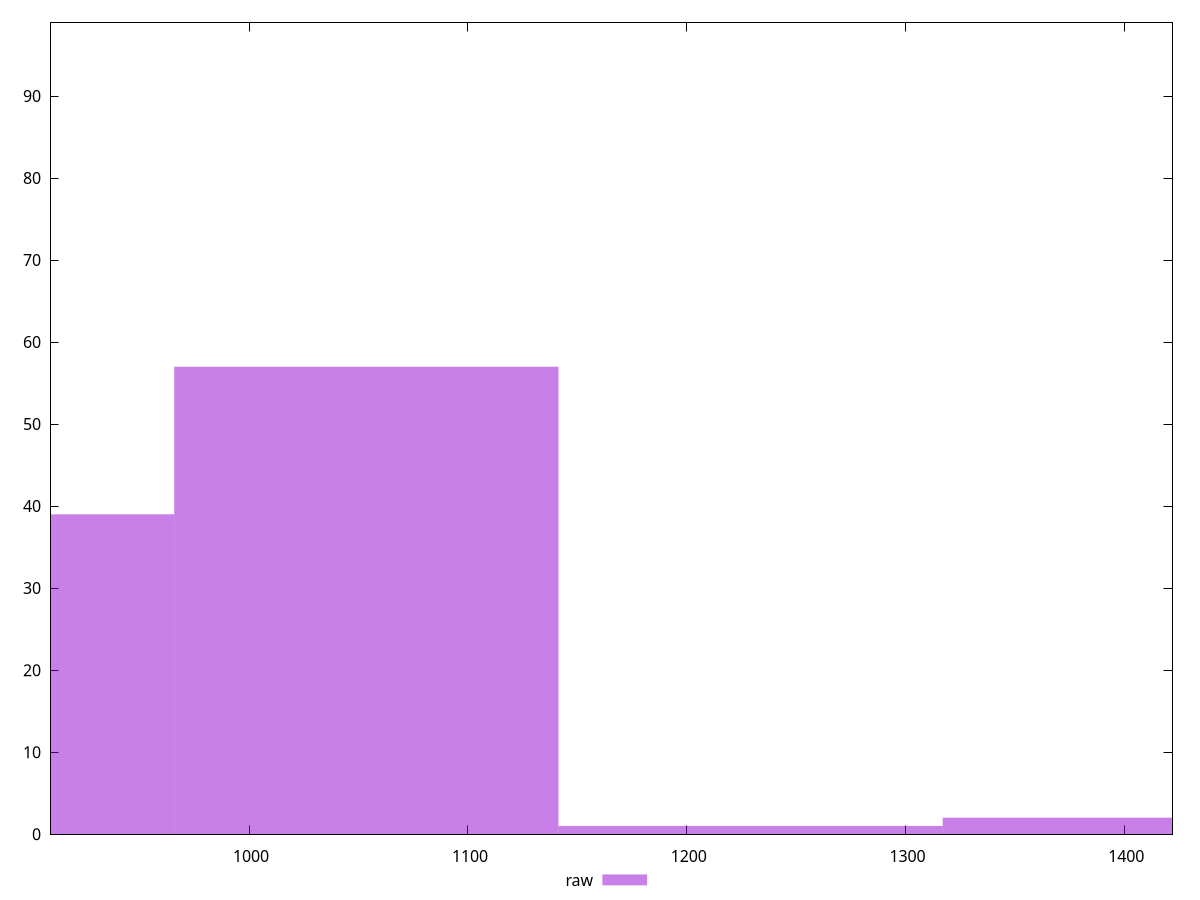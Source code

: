 reset

$raw <<EOF
1229.1569938876416 1
1404.7508501573047 2
1053.5631376179786 57
877.9692813483155 39
EOF

set key outside below
set boxwidth 175.5938562696631
set xrange [909:1422]
set yrange [0:99]
set trange [0:99]
set style fill transparent solid 0.5 noborder
set terminal svg size 640, 490 enhanced background rgb 'white'
set output "report/report_00029_2021-02-24T13-36-40.390Z/uses-rel-preload/samples/card/raw/histogram.svg"

plot $raw title "raw" with boxes

reset
